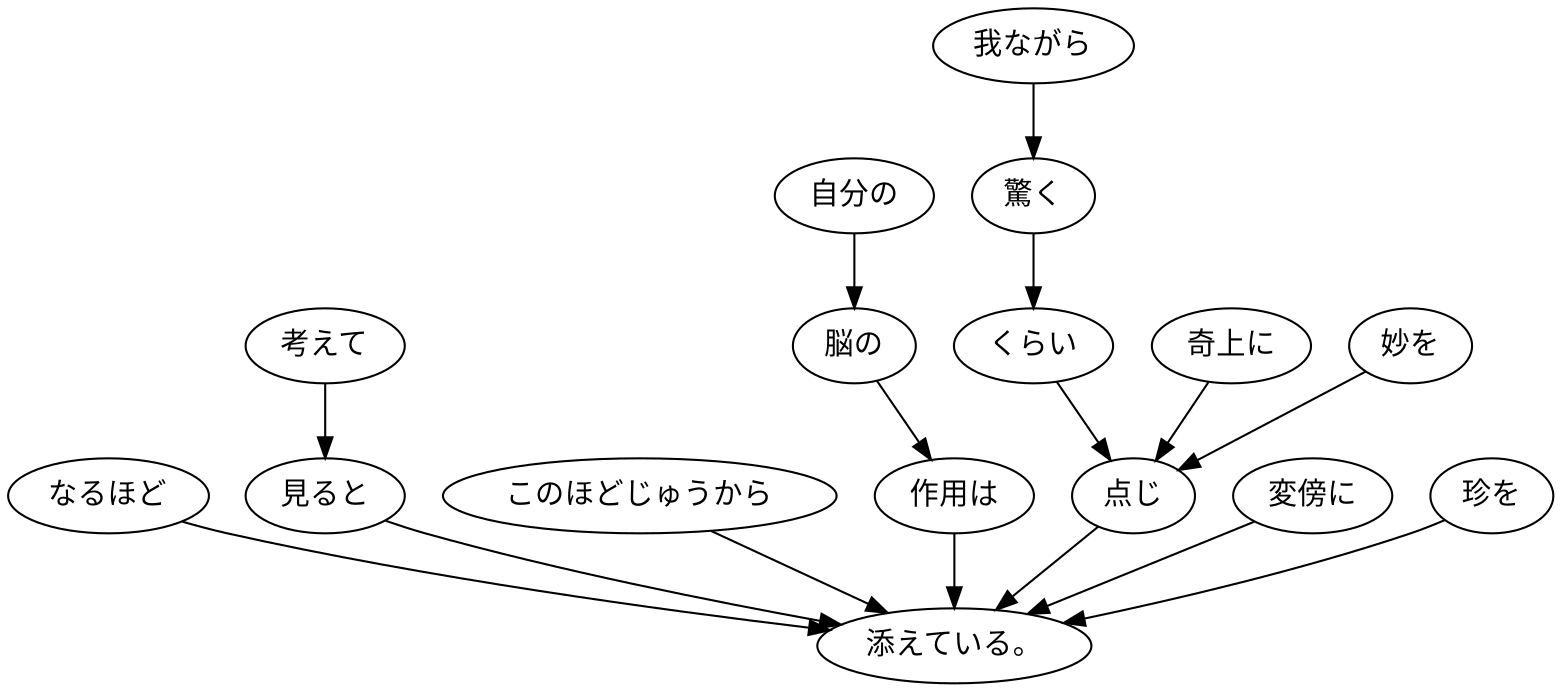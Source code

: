 digraph graph6330 {
	node0 [label="なるほど"];
	node1 [label="考えて"];
	node2 [label="見ると"];
	node3 [label="このほどじゅうから"];
	node4 [label="自分の"];
	node5 [label="脳の"];
	node6 [label="作用は"];
	node7 [label="我ながら"];
	node8 [label="驚く"];
	node9 [label="くらい"];
	node10 [label="奇上に"];
	node11 [label="妙を"];
	node12 [label="点じ"];
	node13 [label="変傍に"];
	node14 [label="珍を"];
	node15 [label="添えている。"];
	node0 -> node15;
	node1 -> node2;
	node2 -> node15;
	node3 -> node15;
	node4 -> node5;
	node5 -> node6;
	node6 -> node15;
	node7 -> node8;
	node8 -> node9;
	node9 -> node12;
	node10 -> node12;
	node11 -> node12;
	node12 -> node15;
	node13 -> node15;
	node14 -> node15;
}
